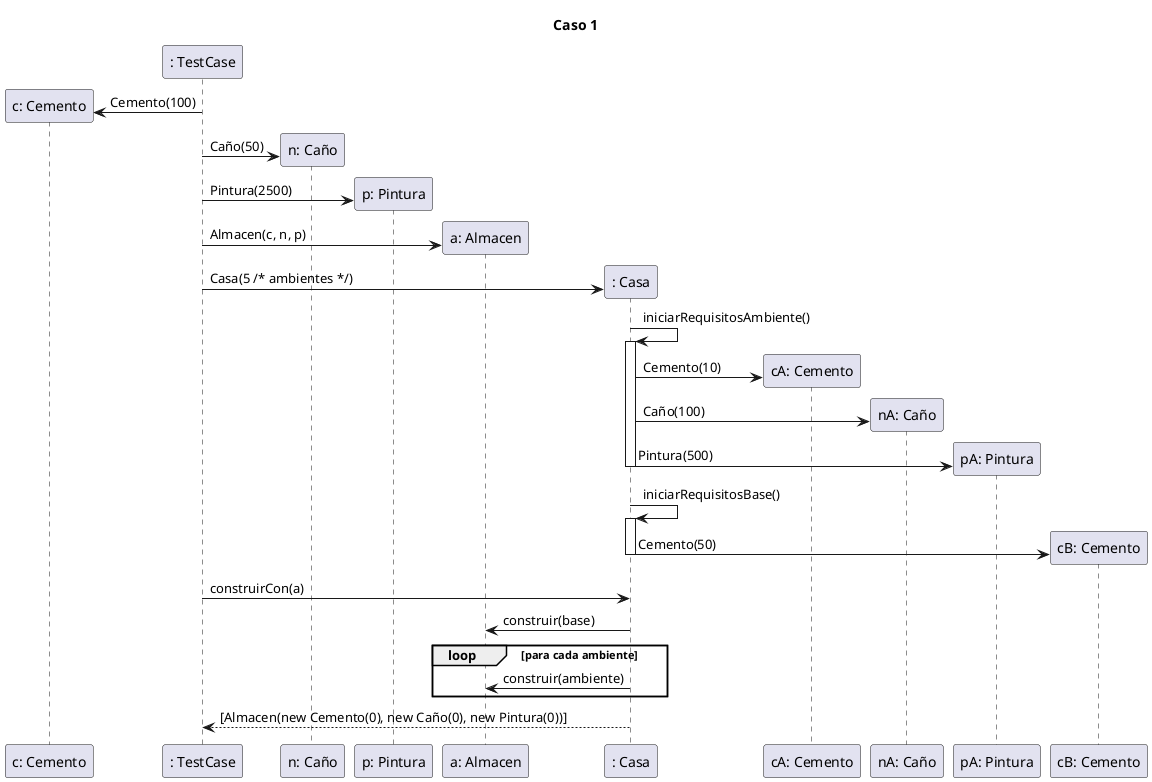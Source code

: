 @startuml

title Caso 1

create "c: Cemento"
": TestCase" -> "c: Cemento": Cemento(100)

create "n: Caño"
": TestCase" -> "n: Caño": Caño(50)
 
create "p: Pintura"
": TestCase" -> "p: Pintura": Pintura(2500)
 
create "a: Almacen"
": TestCase" -> "a: Almacen": Almacen(c, n, p)

create ": Casa"
": TestCase" -> ": Casa": Casa(5 /* ambientes */)

": Casa" -> ": Casa": iniciarRequisitosAmbiente()
activate ": Casa"

create "cA: Cemento"
": Casa" -> "cA: Cemento": Cemento(10)

create "nA: Caño"
": Casa" -> "nA: Caño": Caño(100)

create "pA: Pintura"
": Casa" -> "pA: Pintura": Pintura(500)

deactivate ": Casa"

": Casa" -> ": Casa": iniciarRequisitosBase()
activate ": Casa"

create "cB: Cemento"
": Casa" -> "cB: Cemento": Cemento(50)

deactivate ": Casa"
": TestCase" -> ": Casa": construirCon(a)
": Casa" -> "a: Almacen": construir(base)

loop para cada ambiente
": Casa" -> "a: Almacen": construir(ambiente)
end

": Casa" --> ": TestCase": [Almacen(new Cemento(0), new Caño(0), new Pintura(0))]
@enduml